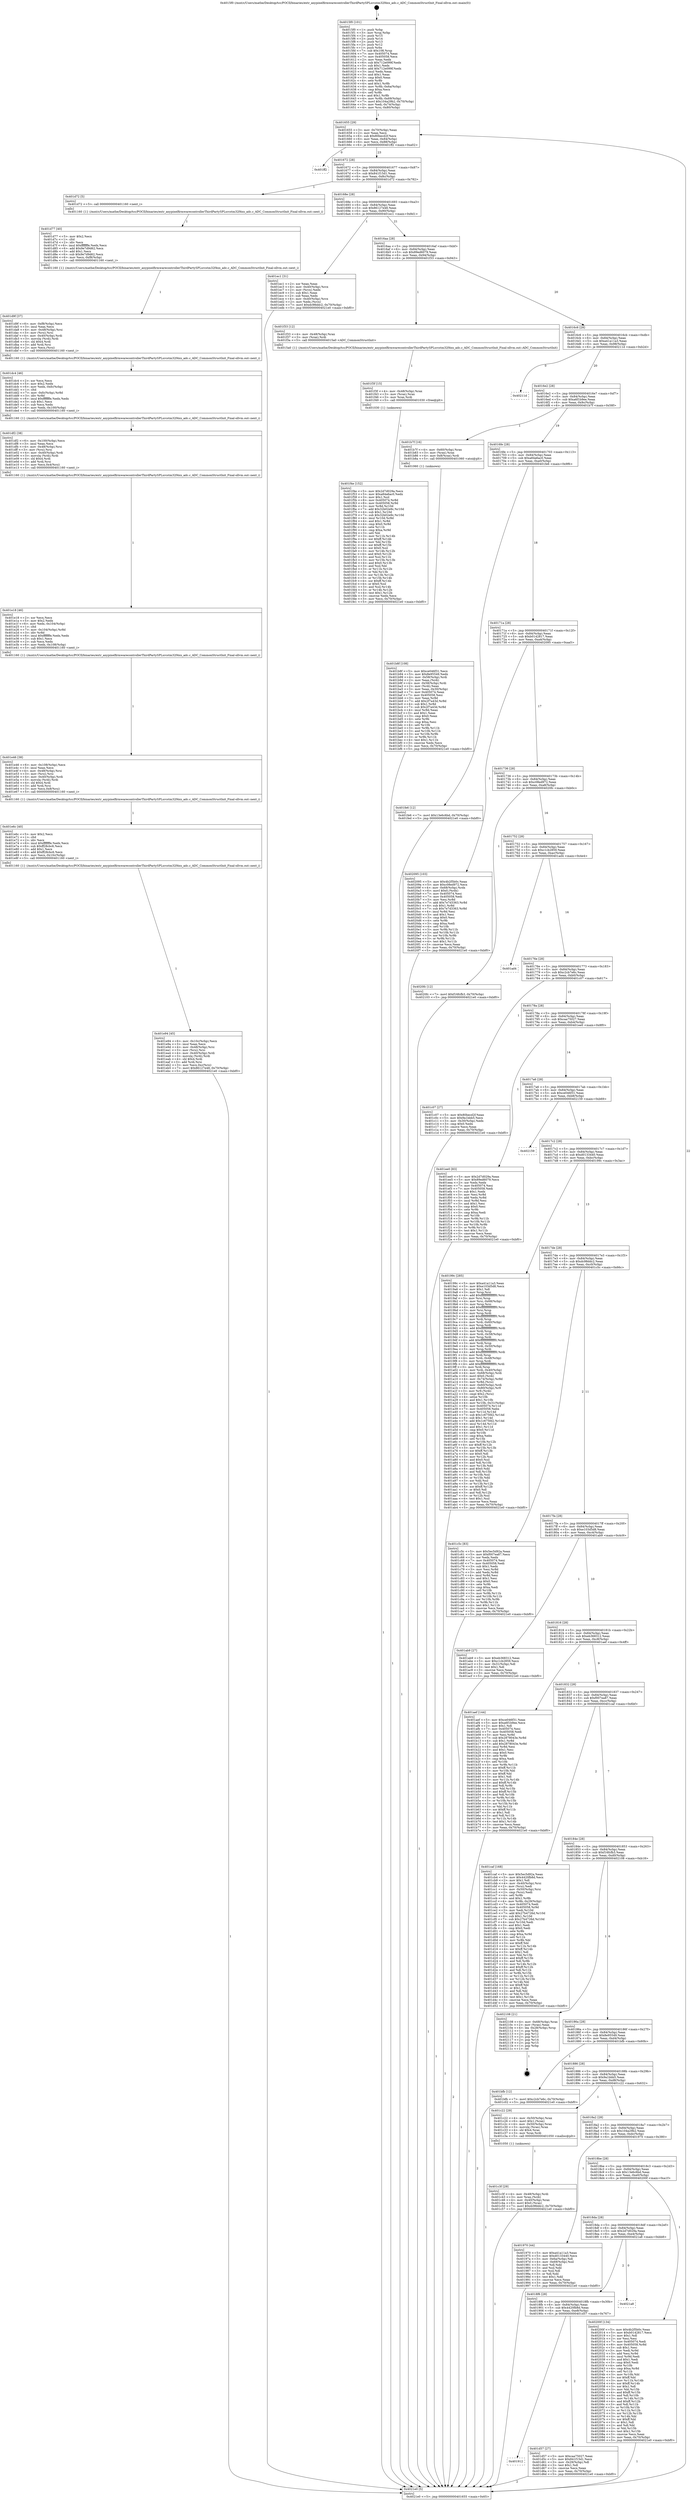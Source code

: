digraph "0x4015f0" {
  label = "0x4015f0 (/mnt/c/Users/mathe/Desktop/tcc/POCII/binaries/extr_anypixelfirmwarecontrollerThirdPartySPLsrcstm32f4xx_adc.c_ADC_CommonStructInit_Final-ollvm.out::main(0))"
  labelloc = "t"
  node[shape=record]

  Entry [label="",width=0.3,height=0.3,shape=circle,fillcolor=black,style=filled]
  "0x401655" [label="{
     0x401655 [29]\l
     | [instrs]\l
     &nbsp;&nbsp;0x401655 \<+3\>: mov -0x70(%rbp),%eax\l
     &nbsp;&nbsp;0x401658 \<+2\>: mov %eax,%ecx\l
     &nbsp;&nbsp;0x40165a \<+6\>: sub $0x80becd2f,%ecx\l
     &nbsp;&nbsp;0x401660 \<+6\>: mov %eax,-0x84(%rbp)\l
     &nbsp;&nbsp;0x401666 \<+6\>: mov %ecx,-0x88(%rbp)\l
     &nbsp;&nbsp;0x40166c \<+6\>: je 0000000000401ff2 \<main+0xa02\>\l
  }"]
  "0x401ff2" [label="{
     0x401ff2\l
  }", style=dashed]
  "0x401672" [label="{
     0x401672 [28]\l
     | [instrs]\l
     &nbsp;&nbsp;0x401672 \<+5\>: jmp 0000000000401677 \<main+0x87\>\l
     &nbsp;&nbsp;0x401677 \<+6\>: mov -0x84(%rbp),%eax\l
     &nbsp;&nbsp;0x40167d \<+5\>: sub $0x841f15d1,%eax\l
     &nbsp;&nbsp;0x401682 \<+6\>: mov %eax,-0x8c(%rbp)\l
     &nbsp;&nbsp;0x401688 \<+6\>: je 0000000000401d72 \<main+0x782\>\l
  }"]
  Exit [label="",width=0.3,height=0.3,shape=circle,fillcolor=black,style=filled,peripheries=2]
  "0x401d72" [label="{
     0x401d72 [5]\l
     | [instrs]\l
     &nbsp;&nbsp;0x401d72 \<+5\>: call 0000000000401160 \<next_i\>\l
     | [calls]\l
     &nbsp;&nbsp;0x401160 \{1\} (/mnt/c/Users/mathe/Desktop/tcc/POCII/binaries/extr_anypixelfirmwarecontrollerThirdPartySPLsrcstm32f4xx_adc.c_ADC_CommonStructInit_Final-ollvm.out::next_i)\l
  }"]
  "0x40168e" [label="{
     0x40168e [28]\l
     | [instrs]\l
     &nbsp;&nbsp;0x40168e \<+5\>: jmp 0000000000401693 \<main+0xa3\>\l
     &nbsp;&nbsp;0x401693 \<+6\>: mov -0x84(%rbp),%eax\l
     &nbsp;&nbsp;0x401699 \<+5\>: sub $0x86127e48,%eax\l
     &nbsp;&nbsp;0x40169e \<+6\>: mov %eax,-0x90(%rbp)\l
     &nbsp;&nbsp;0x4016a4 \<+6\>: je 0000000000401ec1 \<main+0x8d1\>\l
  }"]
  "0x401f4e" [label="{
     0x401f4e [152]\l
     | [instrs]\l
     &nbsp;&nbsp;0x401f4e \<+5\>: mov $0x2d7d029a,%ecx\l
     &nbsp;&nbsp;0x401f53 \<+5\>: mov $0xa84a6ac0,%edx\l
     &nbsp;&nbsp;0x401f58 \<+3\>: mov $0x1,%sil\l
     &nbsp;&nbsp;0x401f5b \<+8\>: mov 0x405074,%r8d\l
     &nbsp;&nbsp;0x401f63 \<+8\>: mov 0x405058,%r9d\l
     &nbsp;&nbsp;0x401f6b \<+3\>: mov %r8d,%r10d\l
     &nbsp;&nbsp;0x401f6e \<+7\>: add $0x32b02e9c,%r10d\l
     &nbsp;&nbsp;0x401f75 \<+4\>: sub $0x1,%r10d\l
     &nbsp;&nbsp;0x401f79 \<+7\>: sub $0x32b02e9c,%r10d\l
     &nbsp;&nbsp;0x401f80 \<+4\>: imul %r10d,%r8d\l
     &nbsp;&nbsp;0x401f84 \<+4\>: and $0x1,%r8d\l
     &nbsp;&nbsp;0x401f88 \<+4\>: cmp $0x0,%r8d\l
     &nbsp;&nbsp;0x401f8c \<+4\>: sete %r11b\l
     &nbsp;&nbsp;0x401f90 \<+4\>: cmp $0xa,%r9d\l
     &nbsp;&nbsp;0x401f94 \<+3\>: setl %bl\l
     &nbsp;&nbsp;0x401f97 \<+3\>: mov %r11b,%r14b\l
     &nbsp;&nbsp;0x401f9a \<+4\>: xor $0xff,%r14b\l
     &nbsp;&nbsp;0x401f9e \<+3\>: mov %bl,%r15b\l
     &nbsp;&nbsp;0x401fa1 \<+4\>: xor $0xff,%r15b\l
     &nbsp;&nbsp;0x401fa5 \<+4\>: xor $0x0,%sil\l
     &nbsp;&nbsp;0x401fa9 \<+3\>: mov %r14b,%r12b\l
     &nbsp;&nbsp;0x401fac \<+4\>: and $0x0,%r12b\l
     &nbsp;&nbsp;0x401fb0 \<+3\>: and %sil,%r11b\l
     &nbsp;&nbsp;0x401fb3 \<+3\>: mov %r15b,%r13b\l
     &nbsp;&nbsp;0x401fb6 \<+4\>: and $0x0,%r13b\l
     &nbsp;&nbsp;0x401fba \<+3\>: and %sil,%bl\l
     &nbsp;&nbsp;0x401fbd \<+3\>: or %r11b,%r12b\l
     &nbsp;&nbsp;0x401fc0 \<+3\>: or %bl,%r13b\l
     &nbsp;&nbsp;0x401fc3 \<+3\>: xor %r13b,%r12b\l
     &nbsp;&nbsp;0x401fc6 \<+3\>: or %r15b,%r14b\l
     &nbsp;&nbsp;0x401fc9 \<+4\>: xor $0xff,%r14b\l
     &nbsp;&nbsp;0x401fcd \<+4\>: or $0x0,%sil\l
     &nbsp;&nbsp;0x401fd1 \<+3\>: and %sil,%r14b\l
     &nbsp;&nbsp;0x401fd4 \<+3\>: or %r14b,%r12b\l
     &nbsp;&nbsp;0x401fd7 \<+4\>: test $0x1,%r12b\l
     &nbsp;&nbsp;0x401fdb \<+3\>: cmovne %edx,%ecx\l
     &nbsp;&nbsp;0x401fde \<+3\>: mov %ecx,-0x70(%rbp)\l
     &nbsp;&nbsp;0x401fe1 \<+5\>: jmp 00000000004021e0 \<main+0xbf0\>\l
  }"]
  "0x401ec1" [label="{
     0x401ec1 [31]\l
     | [instrs]\l
     &nbsp;&nbsp;0x401ec1 \<+2\>: xor %eax,%eax\l
     &nbsp;&nbsp;0x401ec3 \<+4\>: mov -0x40(%rbp),%rcx\l
     &nbsp;&nbsp;0x401ec7 \<+2\>: mov (%rcx),%edx\l
     &nbsp;&nbsp;0x401ec9 \<+3\>: sub $0x1,%eax\l
     &nbsp;&nbsp;0x401ecc \<+2\>: sub %eax,%edx\l
     &nbsp;&nbsp;0x401ece \<+4\>: mov -0x40(%rbp),%rcx\l
     &nbsp;&nbsp;0x401ed2 \<+2\>: mov %edx,(%rcx)\l
     &nbsp;&nbsp;0x401ed4 \<+7\>: movl $0xdc98ddc2,-0x70(%rbp)\l
     &nbsp;&nbsp;0x401edb \<+5\>: jmp 00000000004021e0 \<main+0xbf0\>\l
  }"]
  "0x4016aa" [label="{
     0x4016aa [28]\l
     | [instrs]\l
     &nbsp;&nbsp;0x4016aa \<+5\>: jmp 00000000004016af \<main+0xbf\>\l
     &nbsp;&nbsp;0x4016af \<+6\>: mov -0x84(%rbp),%eax\l
     &nbsp;&nbsp;0x4016b5 \<+5\>: sub $0x89ed6079,%eax\l
     &nbsp;&nbsp;0x4016ba \<+6\>: mov %eax,-0x94(%rbp)\l
     &nbsp;&nbsp;0x4016c0 \<+6\>: je 0000000000401f33 \<main+0x943\>\l
  }"]
  "0x401f3f" [label="{
     0x401f3f [15]\l
     | [instrs]\l
     &nbsp;&nbsp;0x401f3f \<+4\>: mov -0x48(%rbp),%rax\l
     &nbsp;&nbsp;0x401f43 \<+3\>: mov (%rax),%rax\l
     &nbsp;&nbsp;0x401f46 \<+3\>: mov %rax,%rdi\l
     &nbsp;&nbsp;0x401f49 \<+5\>: call 0000000000401030 \<free@plt\>\l
     | [calls]\l
     &nbsp;&nbsp;0x401030 \{1\} (unknown)\l
  }"]
  "0x401f33" [label="{
     0x401f33 [12]\l
     | [instrs]\l
     &nbsp;&nbsp;0x401f33 \<+4\>: mov -0x48(%rbp),%rax\l
     &nbsp;&nbsp;0x401f37 \<+3\>: mov (%rax),%rdi\l
     &nbsp;&nbsp;0x401f3a \<+5\>: call 00000000004015a0 \<ADC_CommonStructInit\>\l
     | [calls]\l
     &nbsp;&nbsp;0x4015a0 \{1\} (/mnt/c/Users/mathe/Desktop/tcc/POCII/binaries/extr_anypixelfirmwarecontrollerThirdPartySPLsrcstm32f4xx_adc.c_ADC_CommonStructInit_Final-ollvm.out::ADC_CommonStructInit)\l
  }"]
  "0x4016c6" [label="{
     0x4016c6 [28]\l
     | [instrs]\l
     &nbsp;&nbsp;0x4016c6 \<+5\>: jmp 00000000004016cb \<main+0xdb\>\l
     &nbsp;&nbsp;0x4016cb \<+6\>: mov -0x84(%rbp),%eax\l
     &nbsp;&nbsp;0x4016d1 \<+5\>: sub $0xa41a11a3,%eax\l
     &nbsp;&nbsp;0x4016d6 \<+6\>: mov %eax,-0x98(%rbp)\l
     &nbsp;&nbsp;0x4016dc \<+6\>: je 000000000040211d \<main+0xb2d\>\l
  }"]
  "0x401e94" [label="{
     0x401e94 [45]\l
     | [instrs]\l
     &nbsp;&nbsp;0x401e94 \<+6\>: mov -0x10c(%rbp),%ecx\l
     &nbsp;&nbsp;0x401e9a \<+3\>: imul %eax,%ecx\l
     &nbsp;&nbsp;0x401e9d \<+4\>: mov -0x48(%rbp),%rsi\l
     &nbsp;&nbsp;0x401ea1 \<+3\>: mov (%rsi),%rsi\l
     &nbsp;&nbsp;0x401ea4 \<+4\>: mov -0x40(%rbp),%rdi\l
     &nbsp;&nbsp;0x401ea8 \<+3\>: movslq (%rdi),%rdi\l
     &nbsp;&nbsp;0x401eab \<+4\>: shl $0x4,%rdi\l
     &nbsp;&nbsp;0x401eaf \<+3\>: add %rdi,%rsi\l
     &nbsp;&nbsp;0x401eb2 \<+3\>: mov %ecx,0xc(%rsi)\l
     &nbsp;&nbsp;0x401eb5 \<+7\>: movl $0x86127e48,-0x70(%rbp)\l
     &nbsp;&nbsp;0x401ebc \<+5\>: jmp 00000000004021e0 \<main+0xbf0\>\l
  }"]
  "0x40211d" [label="{
     0x40211d\l
  }", style=dashed]
  "0x4016e2" [label="{
     0x4016e2 [28]\l
     | [instrs]\l
     &nbsp;&nbsp;0x4016e2 \<+5\>: jmp 00000000004016e7 \<main+0xf7\>\l
     &nbsp;&nbsp;0x4016e7 \<+6\>: mov -0x84(%rbp),%eax\l
     &nbsp;&nbsp;0x4016ed \<+5\>: sub $0xa6f1b9ee,%eax\l
     &nbsp;&nbsp;0x4016f2 \<+6\>: mov %eax,-0x9c(%rbp)\l
     &nbsp;&nbsp;0x4016f8 \<+6\>: je 0000000000401b7f \<main+0x58f\>\l
  }"]
  "0x401e6c" [label="{
     0x401e6c [40]\l
     | [instrs]\l
     &nbsp;&nbsp;0x401e6c \<+5\>: mov $0x2,%ecx\l
     &nbsp;&nbsp;0x401e71 \<+1\>: cltd\l
     &nbsp;&nbsp;0x401e72 \<+2\>: idiv %ecx\l
     &nbsp;&nbsp;0x401e74 \<+6\>: imul $0xfffffffe,%edx,%ecx\l
     &nbsp;&nbsp;0x401e7a \<+6\>: sub $0xff28cbc6,%ecx\l
     &nbsp;&nbsp;0x401e80 \<+3\>: add $0x1,%ecx\l
     &nbsp;&nbsp;0x401e83 \<+6\>: add $0xff28cbc6,%ecx\l
     &nbsp;&nbsp;0x401e89 \<+6\>: mov %ecx,-0x10c(%rbp)\l
     &nbsp;&nbsp;0x401e8f \<+5\>: call 0000000000401160 \<next_i\>\l
     | [calls]\l
     &nbsp;&nbsp;0x401160 \{1\} (/mnt/c/Users/mathe/Desktop/tcc/POCII/binaries/extr_anypixelfirmwarecontrollerThirdPartySPLsrcstm32f4xx_adc.c_ADC_CommonStructInit_Final-ollvm.out::next_i)\l
  }"]
  "0x401b7f" [label="{
     0x401b7f [16]\l
     | [instrs]\l
     &nbsp;&nbsp;0x401b7f \<+4\>: mov -0x60(%rbp),%rax\l
     &nbsp;&nbsp;0x401b83 \<+3\>: mov (%rax),%rax\l
     &nbsp;&nbsp;0x401b86 \<+4\>: mov 0x8(%rax),%rdi\l
     &nbsp;&nbsp;0x401b8a \<+5\>: call 0000000000401060 \<atoi@plt\>\l
     | [calls]\l
     &nbsp;&nbsp;0x401060 \{1\} (unknown)\l
  }"]
  "0x4016fe" [label="{
     0x4016fe [28]\l
     | [instrs]\l
     &nbsp;&nbsp;0x4016fe \<+5\>: jmp 0000000000401703 \<main+0x113\>\l
     &nbsp;&nbsp;0x401703 \<+6\>: mov -0x84(%rbp),%eax\l
     &nbsp;&nbsp;0x401709 \<+5\>: sub $0xa84a6ac0,%eax\l
     &nbsp;&nbsp;0x40170e \<+6\>: mov %eax,-0xa0(%rbp)\l
     &nbsp;&nbsp;0x401714 \<+6\>: je 0000000000401fe6 \<main+0x9f6\>\l
  }"]
  "0x401e46" [label="{
     0x401e46 [38]\l
     | [instrs]\l
     &nbsp;&nbsp;0x401e46 \<+6\>: mov -0x108(%rbp),%ecx\l
     &nbsp;&nbsp;0x401e4c \<+3\>: imul %eax,%ecx\l
     &nbsp;&nbsp;0x401e4f \<+4\>: mov -0x48(%rbp),%rsi\l
     &nbsp;&nbsp;0x401e53 \<+3\>: mov (%rsi),%rsi\l
     &nbsp;&nbsp;0x401e56 \<+4\>: mov -0x40(%rbp),%rdi\l
     &nbsp;&nbsp;0x401e5a \<+3\>: movslq (%rdi),%rdi\l
     &nbsp;&nbsp;0x401e5d \<+4\>: shl $0x4,%rdi\l
     &nbsp;&nbsp;0x401e61 \<+3\>: add %rdi,%rsi\l
     &nbsp;&nbsp;0x401e64 \<+3\>: mov %ecx,0x8(%rsi)\l
     &nbsp;&nbsp;0x401e67 \<+5\>: call 0000000000401160 \<next_i\>\l
     | [calls]\l
     &nbsp;&nbsp;0x401160 \{1\} (/mnt/c/Users/mathe/Desktop/tcc/POCII/binaries/extr_anypixelfirmwarecontrollerThirdPartySPLsrcstm32f4xx_adc.c_ADC_CommonStructInit_Final-ollvm.out::next_i)\l
  }"]
  "0x401fe6" [label="{
     0x401fe6 [12]\l
     | [instrs]\l
     &nbsp;&nbsp;0x401fe6 \<+7\>: movl $0x13e6c6bd,-0x70(%rbp)\l
     &nbsp;&nbsp;0x401fed \<+5\>: jmp 00000000004021e0 \<main+0xbf0\>\l
  }"]
  "0x40171a" [label="{
     0x40171a [28]\l
     | [instrs]\l
     &nbsp;&nbsp;0x40171a \<+5\>: jmp 000000000040171f \<main+0x12f\>\l
     &nbsp;&nbsp;0x40171f \<+6\>: mov -0x84(%rbp),%eax\l
     &nbsp;&nbsp;0x401725 \<+5\>: sub $0xb0142817,%eax\l
     &nbsp;&nbsp;0x40172a \<+6\>: mov %eax,-0xa4(%rbp)\l
     &nbsp;&nbsp;0x401730 \<+6\>: je 0000000000402095 \<main+0xaa5\>\l
  }"]
  "0x401e18" [label="{
     0x401e18 [46]\l
     | [instrs]\l
     &nbsp;&nbsp;0x401e18 \<+2\>: xor %ecx,%ecx\l
     &nbsp;&nbsp;0x401e1a \<+5\>: mov $0x2,%edx\l
     &nbsp;&nbsp;0x401e1f \<+6\>: mov %edx,-0x104(%rbp)\l
     &nbsp;&nbsp;0x401e25 \<+1\>: cltd\l
     &nbsp;&nbsp;0x401e26 \<+7\>: mov -0x104(%rbp),%r8d\l
     &nbsp;&nbsp;0x401e2d \<+3\>: idiv %r8d\l
     &nbsp;&nbsp;0x401e30 \<+6\>: imul $0xfffffffe,%edx,%edx\l
     &nbsp;&nbsp;0x401e36 \<+3\>: sub $0x1,%ecx\l
     &nbsp;&nbsp;0x401e39 \<+2\>: sub %ecx,%edx\l
     &nbsp;&nbsp;0x401e3b \<+6\>: mov %edx,-0x108(%rbp)\l
     &nbsp;&nbsp;0x401e41 \<+5\>: call 0000000000401160 \<next_i\>\l
     | [calls]\l
     &nbsp;&nbsp;0x401160 \{1\} (/mnt/c/Users/mathe/Desktop/tcc/POCII/binaries/extr_anypixelfirmwarecontrollerThirdPartySPLsrcstm32f4xx_adc.c_ADC_CommonStructInit_Final-ollvm.out::next_i)\l
  }"]
  "0x402095" [label="{
     0x402095 [103]\l
     | [instrs]\l
     &nbsp;&nbsp;0x402095 \<+5\>: mov $0x4b2f5b0c,%eax\l
     &nbsp;&nbsp;0x40209a \<+5\>: mov $0xc08ed972,%ecx\l
     &nbsp;&nbsp;0x40209f \<+4\>: mov -0x68(%rbp),%rdx\l
     &nbsp;&nbsp;0x4020a3 \<+6\>: movl $0x0,(%rdx)\l
     &nbsp;&nbsp;0x4020a9 \<+7\>: mov 0x405074,%esi\l
     &nbsp;&nbsp;0x4020b0 \<+7\>: mov 0x405058,%edi\l
     &nbsp;&nbsp;0x4020b7 \<+3\>: mov %esi,%r8d\l
     &nbsp;&nbsp;0x4020ba \<+7\>: add $0x7e7d3363,%r8d\l
     &nbsp;&nbsp;0x4020c1 \<+4\>: sub $0x1,%r8d\l
     &nbsp;&nbsp;0x4020c5 \<+7\>: sub $0x7e7d3363,%r8d\l
     &nbsp;&nbsp;0x4020cc \<+4\>: imul %r8d,%esi\l
     &nbsp;&nbsp;0x4020d0 \<+3\>: and $0x1,%esi\l
     &nbsp;&nbsp;0x4020d3 \<+3\>: cmp $0x0,%esi\l
     &nbsp;&nbsp;0x4020d6 \<+4\>: sete %r9b\l
     &nbsp;&nbsp;0x4020da \<+3\>: cmp $0xa,%edi\l
     &nbsp;&nbsp;0x4020dd \<+4\>: setl %r10b\l
     &nbsp;&nbsp;0x4020e1 \<+3\>: mov %r9b,%r11b\l
     &nbsp;&nbsp;0x4020e4 \<+3\>: and %r10b,%r11b\l
     &nbsp;&nbsp;0x4020e7 \<+3\>: xor %r10b,%r9b\l
     &nbsp;&nbsp;0x4020ea \<+3\>: or %r9b,%r11b\l
     &nbsp;&nbsp;0x4020ed \<+4\>: test $0x1,%r11b\l
     &nbsp;&nbsp;0x4020f1 \<+3\>: cmovne %ecx,%eax\l
     &nbsp;&nbsp;0x4020f4 \<+3\>: mov %eax,-0x70(%rbp)\l
     &nbsp;&nbsp;0x4020f7 \<+5\>: jmp 00000000004021e0 \<main+0xbf0\>\l
  }"]
  "0x401736" [label="{
     0x401736 [28]\l
     | [instrs]\l
     &nbsp;&nbsp;0x401736 \<+5\>: jmp 000000000040173b \<main+0x14b\>\l
     &nbsp;&nbsp;0x40173b \<+6\>: mov -0x84(%rbp),%eax\l
     &nbsp;&nbsp;0x401741 \<+5\>: sub $0xc08ed972,%eax\l
     &nbsp;&nbsp;0x401746 \<+6\>: mov %eax,-0xa8(%rbp)\l
     &nbsp;&nbsp;0x40174c \<+6\>: je 00000000004020fc \<main+0xb0c\>\l
  }"]
  "0x401df2" [label="{
     0x401df2 [38]\l
     | [instrs]\l
     &nbsp;&nbsp;0x401df2 \<+6\>: mov -0x100(%rbp),%ecx\l
     &nbsp;&nbsp;0x401df8 \<+3\>: imul %eax,%ecx\l
     &nbsp;&nbsp;0x401dfb \<+4\>: mov -0x48(%rbp),%rsi\l
     &nbsp;&nbsp;0x401dff \<+3\>: mov (%rsi),%rsi\l
     &nbsp;&nbsp;0x401e02 \<+4\>: mov -0x40(%rbp),%rdi\l
     &nbsp;&nbsp;0x401e06 \<+3\>: movslq (%rdi),%rdi\l
     &nbsp;&nbsp;0x401e09 \<+4\>: shl $0x4,%rdi\l
     &nbsp;&nbsp;0x401e0d \<+3\>: add %rdi,%rsi\l
     &nbsp;&nbsp;0x401e10 \<+3\>: mov %ecx,0x4(%rsi)\l
     &nbsp;&nbsp;0x401e13 \<+5\>: call 0000000000401160 \<next_i\>\l
     | [calls]\l
     &nbsp;&nbsp;0x401160 \{1\} (/mnt/c/Users/mathe/Desktop/tcc/POCII/binaries/extr_anypixelfirmwarecontrollerThirdPartySPLsrcstm32f4xx_adc.c_ADC_CommonStructInit_Final-ollvm.out::next_i)\l
  }"]
  "0x4020fc" [label="{
     0x4020fc [12]\l
     | [instrs]\l
     &nbsp;&nbsp;0x4020fc \<+7\>: movl $0xf16fcfb3,-0x70(%rbp)\l
     &nbsp;&nbsp;0x402103 \<+5\>: jmp 00000000004021e0 \<main+0xbf0\>\l
  }"]
  "0x401752" [label="{
     0x401752 [28]\l
     | [instrs]\l
     &nbsp;&nbsp;0x401752 \<+5\>: jmp 0000000000401757 \<main+0x167\>\l
     &nbsp;&nbsp;0x401757 \<+6\>: mov -0x84(%rbp),%eax\l
     &nbsp;&nbsp;0x40175d \<+5\>: sub $0xc1cb2859,%eax\l
     &nbsp;&nbsp;0x401762 \<+6\>: mov %eax,-0xac(%rbp)\l
     &nbsp;&nbsp;0x401768 \<+6\>: je 0000000000401ad4 \<main+0x4e4\>\l
  }"]
  "0x401dc4" [label="{
     0x401dc4 [46]\l
     | [instrs]\l
     &nbsp;&nbsp;0x401dc4 \<+2\>: xor %ecx,%ecx\l
     &nbsp;&nbsp;0x401dc6 \<+5\>: mov $0x2,%edx\l
     &nbsp;&nbsp;0x401dcb \<+6\>: mov %edx,-0xfc(%rbp)\l
     &nbsp;&nbsp;0x401dd1 \<+1\>: cltd\l
     &nbsp;&nbsp;0x401dd2 \<+7\>: mov -0xfc(%rbp),%r8d\l
     &nbsp;&nbsp;0x401dd9 \<+3\>: idiv %r8d\l
     &nbsp;&nbsp;0x401ddc \<+6\>: imul $0xfffffffe,%edx,%edx\l
     &nbsp;&nbsp;0x401de2 \<+3\>: sub $0x1,%ecx\l
     &nbsp;&nbsp;0x401de5 \<+2\>: sub %ecx,%edx\l
     &nbsp;&nbsp;0x401de7 \<+6\>: mov %edx,-0x100(%rbp)\l
     &nbsp;&nbsp;0x401ded \<+5\>: call 0000000000401160 \<next_i\>\l
     | [calls]\l
     &nbsp;&nbsp;0x401160 \{1\} (/mnt/c/Users/mathe/Desktop/tcc/POCII/binaries/extr_anypixelfirmwarecontrollerThirdPartySPLsrcstm32f4xx_adc.c_ADC_CommonStructInit_Final-ollvm.out::next_i)\l
  }"]
  "0x401ad4" [label="{
     0x401ad4\l
  }", style=dashed]
  "0x40176e" [label="{
     0x40176e [28]\l
     | [instrs]\l
     &nbsp;&nbsp;0x40176e \<+5\>: jmp 0000000000401773 \<main+0x183\>\l
     &nbsp;&nbsp;0x401773 \<+6\>: mov -0x84(%rbp),%eax\l
     &nbsp;&nbsp;0x401779 \<+5\>: sub $0xc2cb7e6c,%eax\l
     &nbsp;&nbsp;0x40177e \<+6\>: mov %eax,-0xb0(%rbp)\l
     &nbsp;&nbsp;0x401784 \<+6\>: je 0000000000401c07 \<main+0x617\>\l
  }"]
  "0x401d9f" [label="{
     0x401d9f [37]\l
     | [instrs]\l
     &nbsp;&nbsp;0x401d9f \<+6\>: mov -0xf8(%rbp),%ecx\l
     &nbsp;&nbsp;0x401da5 \<+3\>: imul %eax,%ecx\l
     &nbsp;&nbsp;0x401da8 \<+4\>: mov -0x48(%rbp),%rsi\l
     &nbsp;&nbsp;0x401dac \<+3\>: mov (%rsi),%rsi\l
     &nbsp;&nbsp;0x401daf \<+4\>: mov -0x40(%rbp),%rdi\l
     &nbsp;&nbsp;0x401db3 \<+3\>: movslq (%rdi),%rdi\l
     &nbsp;&nbsp;0x401db6 \<+4\>: shl $0x4,%rdi\l
     &nbsp;&nbsp;0x401dba \<+3\>: add %rdi,%rsi\l
     &nbsp;&nbsp;0x401dbd \<+2\>: mov %ecx,(%rsi)\l
     &nbsp;&nbsp;0x401dbf \<+5\>: call 0000000000401160 \<next_i\>\l
     | [calls]\l
     &nbsp;&nbsp;0x401160 \{1\} (/mnt/c/Users/mathe/Desktop/tcc/POCII/binaries/extr_anypixelfirmwarecontrollerThirdPartySPLsrcstm32f4xx_adc.c_ADC_CommonStructInit_Final-ollvm.out::next_i)\l
  }"]
  "0x401c07" [label="{
     0x401c07 [27]\l
     | [instrs]\l
     &nbsp;&nbsp;0x401c07 \<+5\>: mov $0x80becd2f,%eax\l
     &nbsp;&nbsp;0x401c0c \<+5\>: mov $0x9a1bbb5,%ecx\l
     &nbsp;&nbsp;0x401c11 \<+3\>: mov -0x30(%rbp),%edx\l
     &nbsp;&nbsp;0x401c14 \<+3\>: cmp $0x0,%edx\l
     &nbsp;&nbsp;0x401c17 \<+3\>: cmove %ecx,%eax\l
     &nbsp;&nbsp;0x401c1a \<+3\>: mov %eax,-0x70(%rbp)\l
     &nbsp;&nbsp;0x401c1d \<+5\>: jmp 00000000004021e0 \<main+0xbf0\>\l
  }"]
  "0x40178a" [label="{
     0x40178a [28]\l
     | [instrs]\l
     &nbsp;&nbsp;0x40178a \<+5\>: jmp 000000000040178f \<main+0x19f\>\l
     &nbsp;&nbsp;0x40178f \<+6\>: mov -0x84(%rbp),%eax\l
     &nbsp;&nbsp;0x401795 \<+5\>: sub $0xcaa75027,%eax\l
     &nbsp;&nbsp;0x40179a \<+6\>: mov %eax,-0xb4(%rbp)\l
     &nbsp;&nbsp;0x4017a0 \<+6\>: je 0000000000401ee0 \<main+0x8f0\>\l
  }"]
  "0x401d77" [label="{
     0x401d77 [40]\l
     | [instrs]\l
     &nbsp;&nbsp;0x401d77 \<+5\>: mov $0x2,%ecx\l
     &nbsp;&nbsp;0x401d7c \<+1\>: cltd\l
     &nbsp;&nbsp;0x401d7d \<+2\>: idiv %ecx\l
     &nbsp;&nbsp;0x401d7f \<+6\>: imul $0xfffffffe,%edx,%ecx\l
     &nbsp;&nbsp;0x401d85 \<+6\>: add $0x9e7d9d62,%ecx\l
     &nbsp;&nbsp;0x401d8b \<+3\>: add $0x1,%ecx\l
     &nbsp;&nbsp;0x401d8e \<+6\>: sub $0x9e7d9d62,%ecx\l
     &nbsp;&nbsp;0x401d94 \<+6\>: mov %ecx,-0xf8(%rbp)\l
     &nbsp;&nbsp;0x401d9a \<+5\>: call 0000000000401160 \<next_i\>\l
     | [calls]\l
     &nbsp;&nbsp;0x401160 \{1\} (/mnt/c/Users/mathe/Desktop/tcc/POCII/binaries/extr_anypixelfirmwarecontrollerThirdPartySPLsrcstm32f4xx_adc.c_ADC_CommonStructInit_Final-ollvm.out::next_i)\l
  }"]
  "0x401ee0" [label="{
     0x401ee0 [83]\l
     | [instrs]\l
     &nbsp;&nbsp;0x401ee0 \<+5\>: mov $0x2d7d029a,%eax\l
     &nbsp;&nbsp;0x401ee5 \<+5\>: mov $0x89ed6079,%ecx\l
     &nbsp;&nbsp;0x401eea \<+2\>: xor %edx,%edx\l
     &nbsp;&nbsp;0x401eec \<+7\>: mov 0x405074,%esi\l
     &nbsp;&nbsp;0x401ef3 \<+7\>: mov 0x405058,%edi\l
     &nbsp;&nbsp;0x401efa \<+3\>: sub $0x1,%edx\l
     &nbsp;&nbsp;0x401efd \<+3\>: mov %esi,%r8d\l
     &nbsp;&nbsp;0x401f00 \<+3\>: add %edx,%r8d\l
     &nbsp;&nbsp;0x401f03 \<+4\>: imul %r8d,%esi\l
     &nbsp;&nbsp;0x401f07 \<+3\>: and $0x1,%esi\l
     &nbsp;&nbsp;0x401f0a \<+3\>: cmp $0x0,%esi\l
     &nbsp;&nbsp;0x401f0d \<+4\>: sete %r9b\l
     &nbsp;&nbsp;0x401f11 \<+3\>: cmp $0xa,%edi\l
     &nbsp;&nbsp;0x401f14 \<+4\>: setl %r10b\l
     &nbsp;&nbsp;0x401f18 \<+3\>: mov %r9b,%r11b\l
     &nbsp;&nbsp;0x401f1b \<+3\>: and %r10b,%r11b\l
     &nbsp;&nbsp;0x401f1e \<+3\>: xor %r10b,%r9b\l
     &nbsp;&nbsp;0x401f21 \<+3\>: or %r9b,%r11b\l
     &nbsp;&nbsp;0x401f24 \<+4\>: test $0x1,%r11b\l
     &nbsp;&nbsp;0x401f28 \<+3\>: cmovne %ecx,%eax\l
     &nbsp;&nbsp;0x401f2b \<+3\>: mov %eax,-0x70(%rbp)\l
     &nbsp;&nbsp;0x401f2e \<+5\>: jmp 00000000004021e0 \<main+0xbf0\>\l
  }"]
  "0x4017a6" [label="{
     0x4017a6 [28]\l
     | [instrs]\l
     &nbsp;&nbsp;0x4017a6 \<+5\>: jmp 00000000004017ab \<main+0x1bb\>\l
     &nbsp;&nbsp;0x4017ab \<+6\>: mov -0x84(%rbp),%eax\l
     &nbsp;&nbsp;0x4017b1 \<+5\>: sub $0xce046f31,%eax\l
     &nbsp;&nbsp;0x4017b6 \<+6\>: mov %eax,-0xb8(%rbp)\l
     &nbsp;&nbsp;0x4017bc \<+6\>: je 0000000000402159 \<main+0xb69\>\l
  }"]
  "0x401912" [label="{
     0x401912\l
  }", style=dashed]
  "0x402159" [label="{
     0x402159\l
  }", style=dashed]
  "0x4017c2" [label="{
     0x4017c2 [28]\l
     | [instrs]\l
     &nbsp;&nbsp;0x4017c2 \<+5\>: jmp 00000000004017c7 \<main+0x1d7\>\l
     &nbsp;&nbsp;0x4017c7 \<+6\>: mov -0x84(%rbp),%eax\l
     &nbsp;&nbsp;0x4017cd \<+5\>: sub $0xd0133440,%eax\l
     &nbsp;&nbsp;0x4017d2 \<+6\>: mov %eax,-0xbc(%rbp)\l
     &nbsp;&nbsp;0x4017d8 \<+6\>: je 000000000040199c \<main+0x3ac\>\l
  }"]
  "0x401d57" [label="{
     0x401d57 [27]\l
     | [instrs]\l
     &nbsp;&nbsp;0x401d57 \<+5\>: mov $0xcaa75027,%eax\l
     &nbsp;&nbsp;0x401d5c \<+5\>: mov $0x841f15d1,%ecx\l
     &nbsp;&nbsp;0x401d61 \<+3\>: mov -0x29(%rbp),%dl\l
     &nbsp;&nbsp;0x401d64 \<+3\>: test $0x1,%dl\l
     &nbsp;&nbsp;0x401d67 \<+3\>: cmovne %ecx,%eax\l
     &nbsp;&nbsp;0x401d6a \<+3\>: mov %eax,-0x70(%rbp)\l
     &nbsp;&nbsp;0x401d6d \<+5\>: jmp 00000000004021e0 \<main+0xbf0\>\l
  }"]
  "0x40199c" [label="{
     0x40199c [285]\l
     | [instrs]\l
     &nbsp;&nbsp;0x40199c \<+5\>: mov $0xa41a11a3,%eax\l
     &nbsp;&nbsp;0x4019a1 \<+5\>: mov $0xe103d5d8,%ecx\l
     &nbsp;&nbsp;0x4019a6 \<+2\>: mov $0x1,%dl\l
     &nbsp;&nbsp;0x4019a8 \<+3\>: mov %rsp,%rsi\l
     &nbsp;&nbsp;0x4019ab \<+4\>: add $0xfffffffffffffff0,%rsi\l
     &nbsp;&nbsp;0x4019af \<+3\>: mov %rsi,%rsp\l
     &nbsp;&nbsp;0x4019b2 \<+4\>: mov %rsi,-0x68(%rbp)\l
     &nbsp;&nbsp;0x4019b6 \<+3\>: mov %rsp,%rsi\l
     &nbsp;&nbsp;0x4019b9 \<+4\>: add $0xfffffffffffffff0,%rsi\l
     &nbsp;&nbsp;0x4019bd \<+3\>: mov %rsi,%rsp\l
     &nbsp;&nbsp;0x4019c0 \<+3\>: mov %rsp,%rdi\l
     &nbsp;&nbsp;0x4019c3 \<+4\>: add $0xfffffffffffffff0,%rdi\l
     &nbsp;&nbsp;0x4019c7 \<+3\>: mov %rdi,%rsp\l
     &nbsp;&nbsp;0x4019ca \<+4\>: mov %rdi,-0x60(%rbp)\l
     &nbsp;&nbsp;0x4019ce \<+3\>: mov %rsp,%rdi\l
     &nbsp;&nbsp;0x4019d1 \<+4\>: add $0xfffffffffffffff0,%rdi\l
     &nbsp;&nbsp;0x4019d5 \<+3\>: mov %rdi,%rsp\l
     &nbsp;&nbsp;0x4019d8 \<+4\>: mov %rdi,-0x58(%rbp)\l
     &nbsp;&nbsp;0x4019dc \<+3\>: mov %rsp,%rdi\l
     &nbsp;&nbsp;0x4019df \<+4\>: add $0xfffffffffffffff0,%rdi\l
     &nbsp;&nbsp;0x4019e3 \<+3\>: mov %rdi,%rsp\l
     &nbsp;&nbsp;0x4019e6 \<+4\>: mov %rdi,-0x50(%rbp)\l
     &nbsp;&nbsp;0x4019ea \<+3\>: mov %rsp,%rdi\l
     &nbsp;&nbsp;0x4019ed \<+4\>: add $0xfffffffffffffff0,%rdi\l
     &nbsp;&nbsp;0x4019f1 \<+3\>: mov %rdi,%rsp\l
     &nbsp;&nbsp;0x4019f4 \<+4\>: mov %rdi,-0x48(%rbp)\l
     &nbsp;&nbsp;0x4019f8 \<+3\>: mov %rsp,%rdi\l
     &nbsp;&nbsp;0x4019fb \<+4\>: add $0xfffffffffffffff0,%rdi\l
     &nbsp;&nbsp;0x4019ff \<+3\>: mov %rdi,%rsp\l
     &nbsp;&nbsp;0x401a02 \<+4\>: mov %rdi,-0x40(%rbp)\l
     &nbsp;&nbsp;0x401a06 \<+4\>: mov -0x68(%rbp),%rdi\l
     &nbsp;&nbsp;0x401a0a \<+6\>: movl $0x0,(%rdi)\l
     &nbsp;&nbsp;0x401a10 \<+4\>: mov -0x74(%rbp),%r8d\l
     &nbsp;&nbsp;0x401a14 \<+3\>: mov %r8d,(%rsi)\l
     &nbsp;&nbsp;0x401a17 \<+4\>: mov -0x60(%rbp),%rdi\l
     &nbsp;&nbsp;0x401a1b \<+4\>: mov -0x80(%rbp),%r9\l
     &nbsp;&nbsp;0x401a1f \<+3\>: mov %r9,(%rdi)\l
     &nbsp;&nbsp;0x401a22 \<+3\>: cmpl $0x2,(%rsi)\l
     &nbsp;&nbsp;0x401a25 \<+4\>: setne %r10b\l
     &nbsp;&nbsp;0x401a29 \<+4\>: and $0x1,%r10b\l
     &nbsp;&nbsp;0x401a2d \<+4\>: mov %r10b,-0x31(%rbp)\l
     &nbsp;&nbsp;0x401a31 \<+8\>: mov 0x405074,%r11d\l
     &nbsp;&nbsp;0x401a39 \<+7\>: mov 0x405058,%ebx\l
     &nbsp;&nbsp;0x401a40 \<+3\>: mov %r11d,%r14d\l
     &nbsp;&nbsp;0x401a43 \<+7\>: sub $0x1c675fd2,%r14d\l
     &nbsp;&nbsp;0x401a4a \<+4\>: sub $0x1,%r14d\l
     &nbsp;&nbsp;0x401a4e \<+7\>: add $0x1c675fd2,%r14d\l
     &nbsp;&nbsp;0x401a55 \<+4\>: imul %r14d,%r11d\l
     &nbsp;&nbsp;0x401a59 \<+4\>: and $0x1,%r11d\l
     &nbsp;&nbsp;0x401a5d \<+4\>: cmp $0x0,%r11d\l
     &nbsp;&nbsp;0x401a61 \<+4\>: sete %r10b\l
     &nbsp;&nbsp;0x401a65 \<+3\>: cmp $0xa,%ebx\l
     &nbsp;&nbsp;0x401a68 \<+4\>: setl %r15b\l
     &nbsp;&nbsp;0x401a6c \<+3\>: mov %r10b,%r12b\l
     &nbsp;&nbsp;0x401a6f \<+4\>: xor $0xff,%r12b\l
     &nbsp;&nbsp;0x401a73 \<+3\>: mov %r15b,%r13b\l
     &nbsp;&nbsp;0x401a76 \<+4\>: xor $0xff,%r13b\l
     &nbsp;&nbsp;0x401a7a \<+3\>: xor $0x0,%dl\l
     &nbsp;&nbsp;0x401a7d \<+3\>: mov %r12b,%sil\l
     &nbsp;&nbsp;0x401a80 \<+4\>: and $0x0,%sil\l
     &nbsp;&nbsp;0x401a84 \<+3\>: and %dl,%r10b\l
     &nbsp;&nbsp;0x401a87 \<+3\>: mov %r13b,%dil\l
     &nbsp;&nbsp;0x401a8a \<+4\>: and $0x0,%dil\l
     &nbsp;&nbsp;0x401a8e \<+3\>: and %dl,%r15b\l
     &nbsp;&nbsp;0x401a91 \<+3\>: or %r10b,%sil\l
     &nbsp;&nbsp;0x401a94 \<+3\>: or %r15b,%dil\l
     &nbsp;&nbsp;0x401a97 \<+3\>: xor %dil,%sil\l
     &nbsp;&nbsp;0x401a9a \<+3\>: or %r13b,%r12b\l
     &nbsp;&nbsp;0x401a9d \<+4\>: xor $0xff,%r12b\l
     &nbsp;&nbsp;0x401aa1 \<+3\>: or $0x0,%dl\l
     &nbsp;&nbsp;0x401aa4 \<+3\>: and %dl,%r12b\l
     &nbsp;&nbsp;0x401aa7 \<+3\>: or %r12b,%sil\l
     &nbsp;&nbsp;0x401aaa \<+4\>: test $0x1,%sil\l
     &nbsp;&nbsp;0x401aae \<+3\>: cmovne %ecx,%eax\l
     &nbsp;&nbsp;0x401ab1 \<+3\>: mov %eax,-0x70(%rbp)\l
     &nbsp;&nbsp;0x401ab4 \<+5\>: jmp 00000000004021e0 \<main+0xbf0\>\l
  }"]
  "0x4017de" [label="{
     0x4017de [28]\l
     | [instrs]\l
     &nbsp;&nbsp;0x4017de \<+5\>: jmp 00000000004017e3 \<main+0x1f3\>\l
     &nbsp;&nbsp;0x4017e3 \<+6\>: mov -0x84(%rbp),%eax\l
     &nbsp;&nbsp;0x4017e9 \<+5\>: sub $0xdc98ddc2,%eax\l
     &nbsp;&nbsp;0x4017ee \<+6\>: mov %eax,-0xc0(%rbp)\l
     &nbsp;&nbsp;0x4017f4 \<+6\>: je 0000000000401c5c \<main+0x66c\>\l
  }"]
  "0x4018f6" [label="{
     0x4018f6 [28]\l
     | [instrs]\l
     &nbsp;&nbsp;0x4018f6 \<+5\>: jmp 00000000004018fb \<main+0x30b\>\l
     &nbsp;&nbsp;0x4018fb \<+6\>: mov -0x84(%rbp),%eax\l
     &nbsp;&nbsp;0x401901 \<+5\>: sub $0x4420fb8d,%eax\l
     &nbsp;&nbsp;0x401906 \<+6\>: mov %eax,-0xe8(%rbp)\l
     &nbsp;&nbsp;0x40190c \<+6\>: je 0000000000401d57 \<main+0x767\>\l
  }"]
  "0x401c5c" [label="{
     0x401c5c [83]\l
     | [instrs]\l
     &nbsp;&nbsp;0x401c5c \<+5\>: mov $0x5ec5d92a,%eax\l
     &nbsp;&nbsp;0x401c61 \<+5\>: mov $0xf007ea87,%ecx\l
     &nbsp;&nbsp;0x401c66 \<+2\>: xor %edx,%edx\l
     &nbsp;&nbsp;0x401c68 \<+7\>: mov 0x405074,%esi\l
     &nbsp;&nbsp;0x401c6f \<+7\>: mov 0x405058,%edi\l
     &nbsp;&nbsp;0x401c76 \<+3\>: sub $0x1,%edx\l
     &nbsp;&nbsp;0x401c79 \<+3\>: mov %esi,%r8d\l
     &nbsp;&nbsp;0x401c7c \<+3\>: add %edx,%r8d\l
     &nbsp;&nbsp;0x401c7f \<+4\>: imul %r8d,%esi\l
     &nbsp;&nbsp;0x401c83 \<+3\>: and $0x1,%esi\l
     &nbsp;&nbsp;0x401c86 \<+3\>: cmp $0x0,%esi\l
     &nbsp;&nbsp;0x401c89 \<+4\>: sete %r9b\l
     &nbsp;&nbsp;0x401c8d \<+3\>: cmp $0xa,%edi\l
     &nbsp;&nbsp;0x401c90 \<+4\>: setl %r10b\l
     &nbsp;&nbsp;0x401c94 \<+3\>: mov %r9b,%r11b\l
     &nbsp;&nbsp;0x401c97 \<+3\>: and %r10b,%r11b\l
     &nbsp;&nbsp;0x401c9a \<+3\>: xor %r10b,%r9b\l
     &nbsp;&nbsp;0x401c9d \<+3\>: or %r9b,%r11b\l
     &nbsp;&nbsp;0x401ca0 \<+4\>: test $0x1,%r11b\l
     &nbsp;&nbsp;0x401ca4 \<+3\>: cmovne %ecx,%eax\l
     &nbsp;&nbsp;0x401ca7 \<+3\>: mov %eax,-0x70(%rbp)\l
     &nbsp;&nbsp;0x401caa \<+5\>: jmp 00000000004021e0 \<main+0xbf0\>\l
  }"]
  "0x4017fa" [label="{
     0x4017fa [28]\l
     | [instrs]\l
     &nbsp;&nbsp;0x4017fa \<+5\>: jmp 00000000004017ff \<main+0x20f\>\l
     &nbsp;&nbsp;0x4017ff \<+6\>: mov -0x84(%rbp),%eax\l
     &nbsp;&nbsp;0x401805 \<+5\>: sub $0xe103d5d8,%eax\l
     &nbsp;&nbsp;0x40180a \<+6\>: mov %eax,-0xc4(%rbp)\l
     &nbsp;&nbsp;0x401810 \<+6\>: je 0000000000401ab9 \<main+0x4c9\>\l
  }"]
  "0x4021a8" [label="{
     0x4021a8\l
  }", style=dashed]
  "0x401ab9" [label="{
     0x401ab9 [27]\l
     | [instrs]\l
     &nbsp;&nbsp;0x401ab9 \<+5\>: mov $0xeb368312,%eax\l
     &nbsp;&nbsp;0x401abe \<+5\>: mov $0xc1cb2859,%ecx\l
     &nbsp;&nbsp;0x401ac3 \<+3\>: mov -0x31(%rbp),%dl\l
     &nbsp;&nbsp;0x401ac6 \<+3\>: test $0x1,%dl\l
     &nbsp;&nbsp;0x401ac9 \<+3\>: cmovne %ecx,%eax\l
     &nbsp;&nbsp;0x401acc \<+3\>: mov %eax,-0x70(%rbp)\l
     &nbsp;&nbsp;0x401acf \<+5\>: jmp 00000000004021e0 \<main+0xbf0\>\l
  }"]
  "0x401816" [label="{
     0x401816 [28]\l
     | [instrs]\l
     &nbsp;&nbsp;0x401816 \<+5\>: jmp 000000000040181b \<main+0x22b\>\l
     &nbsp;&nbsp;0x40181b \<+6\>: mov -0x84(%rbp),%eax\l
     &nbsp;&nbsp;0x401821 \<+5\>: sub $0xeb368312,%eax\l
     &nbsp;&nbsp;0x401826 \<+6\>: mov %eax,-0xc8(%rbp)\l
     &nbsp;&nbsp;0x40182c \<+6\>: je 0000000000401aef \<main+0x4ff\>\l
  }"]
  "0x4018da" [label="{
     0x4018da [28]\l
     | [instrs]\l
     &nbsp;&nbsp;0x4018da \<+5\>: jmp 00000000004018df \<main+0x2ef\>\l
     &nbsp;&nbsp;0x4018df \<+6\>: mov -0x84(%rbp),%eax\l
     &nbsp;&nbsp;0x4018e5 \<+5\>: sub $0x2d7d029a,%eax\l
     &nbsp;&nbsp;0x4018ea \<+6\>: mov %eax,-0xe4(%rbp)\l
     &nbsp;&nbsp;0x4018f0 \<+6\>: je 00000000004021a8 \<main+0xbb8\>\l
  }"]
  "0x401aef" [label="{
     0x401aef [144]\l
     | [instrs]\l
     &nbsp;&nbsp;0x401aef \<+5\>: mov $0xce046f31,%eax\l
     &nbsp;&nbsp;0x401af4 \<+5\>: mov $0xa6f1b9ee,%ecx\l
     &nbsp;&nbsp;0x401af9 \<+2\>: mov $0x1,%dl\l
     &nbsp;&nbsp;0x401afb \<+7\>: mov 0x405074,%esi\l
     &nbsp;&nbsp;0x401b02 \<+7\>: mov 0x405058,%edi\l
     &nbsp;&nbsp;0x401b09 \<+3\>: mov %esi,%r8d\l
     &nbsp;&nbsp;0x401b0c \<+7\>: sub $0x2878043e,%r8d\l
     &nbsp;&nbsp;0x401b13 \<+4\>: sub $0x1,%r8d\l
     &nbsp;&nbsp;0x401b17 \<+7\>: add $0x2878043e,%r8d\l
     &nbsp;&nbsp;0x401b1e \<+4\>: imul %r8d,%esi\l
     &nbsp;&nbsp;0x401b22 \<+3\>: and $0x1,%esi\l
     &nbsp;&nbsp;0x401b25 \<+3\>: cmp $0x0,%esi\l
     &nbsp;&nbsp;0x401b28 \<+4\>: sete %r9b\l
     &nbsp;&nbsp;0x401b2c \<+3\>: cmp $0xa,%edi\l
     &nbsp;&nbsp;0x401b2f \<+4\>: setl %r10b\l
     &nbsp;&nbsp;0x401b33 \<+3\>: mov %r9b,%r11b\l
     &nbsp;&nbsp;0x401b36 \<+4\>: xor $0xff,%r11b\l
     &nbsp;&nbsp;0x401b3a \<+3\>: mov %r10b,%bl\l
     &nbsp;&nbsp;0x401b3d \<+3\>: xor $0xff,%bl\l
     &nbsp;&nbsp;0x401b40 \<+3\>: xor $0x1,%dl\l
     &nbsp;&nbsp;0x401b43 \<+3\>: mov %r11b,%r14b\l
     &nbsp;&nbsp;0x401b46 \<+4\>: and $0xff,%r14b\l
     &nbsp;&nbsp;0x401b4a \<+3\>: and %dl,%r9b\l
     &nbsp;&nbsp;0x401b4d \<+3\>: mov %bl,%r15b\l
     &nbsp;&nbsp;0x401b50 \<+4\>: and $0xff,%r15b\l
     &nbsp;&nbsp;0x401b54 \<+3\>: and %dl,%r10b\l
     &nbsp;&nbsp;0x401b57 \<+3\>: or %r9b,%r14b\l
     &nbsp;&nbsp;0x401b5a \<+3\>: or %r10b,%r15b\l
     &nbsp;&nbsp;0x401b5d \<+3\>: xor %r15b,%r14b\l
     &nbsp;&nbsp;0x401b60 \<+3\>: or %bl,%r11b\l
     &nbsp;&nbsp;0x401b63 \<+4\>: xor $0xff,%r11b\l
     &nbsp;&nbsp;0x401b67 \<+3\>: or $0x1,%dl\l
     &nbsp;&nbsp;0x401b6a \<+3\>: and %dl,%r11b\l
     &nbsp;&nbsp;0x401b6d \<+3\>: or %r11b,%r14b\l
     &nbsp;&nbsp;0x401b70 \<+4\>: test $0x1,%r14b\l
     &nbsp;&nbsp;0x401b74 \<+3\>: cmovne %ecx,%eax\l
     &nbsp;&nbsp;0x401b77 \<+3\>: mov %eax,-0x70(%rbp)\l
     &nbsp;&nbsp;0x401b7a \<+5\>: jmp 00000000004021e0 \<main+0xbf0\>\l
  }"]
  "0x401832" [label="{
     0x401832 [28]\l
     | [instrs]\l
     &nbsp;&nbsp;0x401832 \<+5\>: jmp 0000000000401837 \<main+0x247\>\l
     &nbsp;&nbsp;0x401837 \<+6\>: mov -0x84(%rbp),%eax\l
     &nbsp;&nbsp;0x40183d \<+5\>: sub $0xf007ea87,%eax\l
     &nbsp;&nbsp;0x401842 \<+6\>: mov %eax,-0xcc(%rbp)\l
     &nbsp;&nbsp;0x401848 \<+6\>: je 0000000000401caf \<main+0x6bf\>\l
  }"]
  "0x40200f" [label="{
     0x40200f [134]\l
     | [instrs]\l
     &nbsp;&nbsp;0x40200f \<+5\>: mov $0x4b2f5b0c,%eax\l
     &nbsp;&nbsp;0x402014 \<+5\>: mov $0xb0142817,%ecx\l
     &nbsp;&nbsp;0x402019 \<+2\>: mov $0x1,%dl\l
     &nbsp;&nbsp;0x40201b \<+2\>: xor %esi,%esi\l
     &nbsp;&nbsp;0x40201d \<+7\>: mov 0x405074,%edi\l
     &nbsp;&nbsp;0x402024 \<+8\>: mov 0x405058,%r8d\l
     &nbsp;&nbsp;0x40202c \<+3\>: sub $0x1,%esi\l
     &nbsp;&nbsp;0x40202f \<+3\>: mov %edi,%r9d\l
     &nbsp;&nbsp;0x402032 \<+3\>: add %esi,%r9d\l
     &nbsp;&nbsp;0x402035 \<+4\>: imul %r9d,%edi\l
     &nbsp;&nbsp;0x402039 \<+3\>: and $0x1,%edi\l
     &nbsp;&nbsp;0x40203c \<+3\>: cmp $0x0,%edi\l
     &nbsp;&nbsp;0x40203f \<+4\>: sete %r10b\l
     &nbsp;&nbsp;0x402043 \<+4\>: cmp $0xa,%r8d\l
     &nbsp;&nbsp;0x402047 \<+4\>: setl %r11b\l
     &nbsp;&nbsp;0x40204b \<+3\>: mov %r10b,%bl\l
     &nbsp;&nbsp;0x40204e \<+3\>: xor $0xff,%bl\l
     &nbsp;&nbsp;0x402051 \<+3\>: mov %r11b,%r14b\l
     &nbsp;&nbsp;0x402054 \<+4\>: xor $0xff,%r14b\l
     &nbsp;&nbsp;0x402058 \<+3\>: xor $0x1,%dl\l
     &nbsp;&nbsp;0x40205b \<+3\>: mov %bl,%r15b\l
     &nbsp;&nbsp;0x40205e \<+4\>: and $0xff,%r15b\l
     &nbsp;&nbsp;0x402062 \<+3\>: and %dl,%r10b\l
     &nbsp;&nbsp;0x402065 \<+3\>: mov %r14b,%r12b\l
     &nbsp;&nbsp;0x402068 \<+4\>: and $0xff,%r12b\l
     &nbsp;&nbsp;0x40206c \<+3\>: and %dl,%r11b\l
     &nbsp;&nbsp;0x40206f \<+3\>: or %r10b,%r15b\l
     &nbsp;&nbsp;0x402072 \<+3\>: or %r11b,%r12b\l
     &nbsp;&nbsp;0x402075 \<+3\>: xor %r12b,%r15b\l
     &nbsp;&nbsp;0x402078 \<+3\>: or %r14b,%bl\l
     &nbsp;&nbsp;0x40207b \<+3\>: xor $0xff,%bl\l
     &nbsp;&nbsp;0x40207e \<+3\>: or $0x1,%dl\l
     &nbsp;&nbsp;0x402081 \<+2\>: and %dl,%bl\l
     &nbsp;&nbsp;0x402083 \<+3\>: or %bl,%r15b\l
     &nbsp;&nbsp;0x402086 \<+4\>: test $0x1,%r15b\l
     &nbsp;&nbsp;0x40208a \<+3\>: cmovne %ecx,%eax\l
     &nbsp;&nbsp;0x40208d \<+3\>: mov %eax,-0x70(%rbp)\l
     &nbsp;&nbsp;0x402090 \<+5\>: jmp 00000000004021e0 \<main+0xbf0\>\l
  }"]
  "0x401caf" [label="{
     0x401caf [168]\l
     | [instrs]\l
     &nbsp;&nbsp;0x401caf \<+5\>: mov $0x5ec5d92a,%eax\l
     &nbsp;&nbsp;0x401cb4 \<+5\>: mov $0x4420fb8d,%ecx\l
     &nbsp;&nbsp;0x401cb9 \<+2\>: mov $0x1,%dl\l
     &nbsp;&nbsp;0x401cbb \<+4\>: mov -0x40(%rbp),%rsi\l
     &nbsp;&nbsp;0x401cbf \<+2\>: mov (%rsi),%edi\l
     &nbsp;&nbsp;0x401cc1 \<+4\>: mov -0x50(%rbp),%rsi\l
     &nbsp;&nbsp;0x401cc5 \<+2\>: cmp (%rsi),%edi\l
     &nbsp;&nbsp;0x401cc7 \<+4\>: setl %r8b\l
     &nbsp;&nbsp;0x401ccb \<+4\>: and $0x1,%r8b\l
     &nbsp;&nbsp;0x401ccf \<+4\>: mov %r8b,-0x29(%rbp)\l
     &nbsp;&nbsp;0x401cd3 \<+7\>: mov 0x405074,%edi\l
     &nbsp;&nbsp;0x401cda \<+8\>: mov 0x405058,%r9d\l
     &nbsp;&nbsp;0x401ce2 \<+3\>: mov %edi,%r10d\l
     &nbsp;&nbsp;0x401ce5 \<+7\>: add $0x27b4726d,%r10d\l
     &nbsp;&nbsp;0x401cec \<+4\>: sub $0x1,%r10d\l
     &nbsp;&nbsp;0x401cf0 \<+7\>: sub $0x27b4726d,%r10d\l
     &nbsp;&nbsp;0x401cf7 \<+4\>: imul %r10d,%edi\l
     &nbsp;&nbsp;0x401cfb \<+3\>: and $0x1,%edi\l
     &nbsp;&nbsp;0x401cfe \<+3\>: cmp $0x0,%edi\l
     &nbsp;&nbsp;0x401d01 \<+4\>: sete %r8b\l
     &nbsp;&nbsp;0x401d05 \<+4\>: cmp $0xa,%r9d\l
     &nbsp;&nbsp;0x401d09 \<+4\>: setl %r11b\l
     &nbsp;&nbsp;0x401d0d \<+3\>: mov %r8b,%bl\l
     &nbsp;&nbsp;0x401d10 \<+3\>: xor $0xff,%bl\l
     &nbsp;&nbsp;0x401d13 \<+3\>: mov %r11b,%r14b\l
     &nbsp;&nbsp;0x401d16 \<+4\>: xor $0xff,%r14b\l
     &nbsp;&nbsp;0x401d1a \<+3\>: xor $0x1,%dl\l
     &nbsp;&nbsp;0x401d1d \<+3\>: mov %bl,%r15b\l
     &nbsp;&nbsp;0x401d20 \<+4\>: and $0xff,%r15b\l
     &nbsp;&nbsp;0x401d24 \<+3\>: and %dl,%r8b\l
     &nbsp;&nbsp;0x401d27 \<+3\>: mov %r14b,%r12b\l
     &nbsp;&nbsp;0x401d2a \<+4\>: and $0xff,%r12b\l
     &nbsp;&nbsp;0x401d2e \<+3\>: and %dl,%r11b\l
     &nbsp;&nbsp;0x401d31 \<+3\>: or %r8b,%r15b\l
     &nbsp;&nbsp;0x401d34 \<+3\>: or %r11b,%r12b\l
     &nbsp;&nbsp;0x401d37 \<+3\>: xor %r12b,%r15b\l
     &nbsp;&nbsp;0x401d3a \<+3\>: or %r14b,%bl\l
     &nbsp;&nbsp;0x401d3d \<+3\>: xor $0xff,%bl\l
     &nbsp;&nbsp;0x401d40 \<+3\>: or $0x1,%dl\l
     &nbsp;&nbsp;0x401d43 \<+2\>: and %dl,%bl\l
     &nbsp;&nbsp;0x401d45 \<+3\>: or %bl,%r15b\l
     &nbsp;&nbsp;0x401d48 \<+4\>: test $0x1,%r15b\l
     &nbsp;&nbsp;0x401d4c \<+3\>: cmovne %ecx,%eax\l
     &nbsp;&nbsp;0x401d4f \<+3\>: mov %eax,-0x70(%rbp)\l
     &nbsp;&nbsp;0x401d52 \<+5\>: jmp 00000000004021e0 \<main+0xbf0\>\l
  }"]
  "0x40184e" [label="{
     0x40184e [28]\l
     | [instrs]\l
     &nbsp;&nbsp;0x40184e \<+5\>: jmp 0000000000401853 \<main+0x263\>\l
     &nbsp;&nbsp;0x401853 \<+6\>: mov -0x84(%rbp),%eax\l
     &nbsp;&nbsp;0x401859 \<+5\>: sub $0xf16fcfb3,%eax\l
     &nbsp;&nbsp;0x40185e \<+6\>: mov %eax,-0xd0(%rbp)\l
     &nbsp;&nbsp;0x401864 \<+6\>: je 0000000000402108 \<main+0xb18\>\l
  }"]
  "0x401c3f" [label="{
     0x401c3f [29]\l
     | [instrs]\l
     &nbsp;&nbsp;0x401c3f \<+4\>: mov -0x48(%rbp),%rdi\l
     &nbsp;&nbsp;0x401c43 \<+3\>: mov %rax,(%rdi)\l
     &nbsp;&nbsp;0x401c46 \<+4\>: mov -0x40(%rbp),%rax\l
     &nbsp;&nbsp;0x401c4a \<+6\>: movl $0x0,(%rax)\l
     &nbsp;&nbsp;0x401c50 \<+7\>: movl $0xdc98ddc2,-0x70(%rbp)\l
     &nbsp;&nbsp;0x401c57 \<+5\>: jmp 00000000004021e0 \<main+0xbf0\>\l
  }"]
  "0x402108" [label="{
     0x402108 [21]\l
     | [instrs]\l
     &nbsp;&nbsp;0x402108 \<+4\>: mov -0x68(%rbp),%rax\l
     &nbsp;&nbsp;0x40210c \<+2\>: mov (%rax),%eax\l
     &nbsp;&nbsp;0x40210e \<+4\>: lea -0x28(%rbp),%rsp\l
     &nbsp;&nbsp;0x402112 \<+1\>: pop %rbx\l
     &nbsp;&nbsp;0x402113 \<+2\>: pop %r12\l
     &nbsp;&nbsp;0x402115 \<+2\>: pop %r13\l
     &nbsp;&nbsp;0x402117 \<+2\>: pop %r14\l
     &nbsp;&nbsp;0x402119 \<+2\>: pop %r15\l
     &nbsp;&nbsp;0x40211b \<+1\>: pop %rbp\l
     &nbsp;&nbsp;0x40211c \<+1\>: ret\l
  }"]
  "0x40186a" [label="{
     0x40186a [28]\l
     | [instrs]\l
     &nbsp;&nbsp;0x40186a \<+5\>: jmp 000000000040186f \<main+0x27f\>\l
     &nbsp;&nbsp;0x40186f \<+6\>: mov -0x84(%rbp),%eax\l
     &nbsp;&nbsp;0x401875 \<+5\>: sub $0x8e95549,%eax\l
     &nbsp;&nbsp;0x40187a \<+6\>: mov %eax,-0xd4(%rbp)\l
     &nbsp;&nbsp;0x401880 \<+6\>: je 0000000000401bfb \<main+0x60b\>\l
  }"]
  "0x401b8f" [label="{
     0x401b8f [108]\l
     | [instrs]\l
     &nbsp;&nbsp;0x401b8f \<+5\>: mov $0xce046f31,%ecx\l
     &nbsp;&nbsp;0x401b94 \<+5\>: mov $0x8e95549,%edx\l
     &nbsp;&nbsp;0x401b99 \<+4\>: mov -0x58(%rbp),%rdi\l
     &nbsp;&nbsp;0x401b9d \<+2\>: mov %eax,(%rdi)\l
     &nbsp;&nbsp;0x401b9f \<+4\>: mov -0x58(%rbp),%rdi\l
     &nbsp;&nbsp;0x401ba3 \<+2\>: mov (%rdi),%eax\l
     &nbsp;&nbsp;0x401ba5 \<+3\>: mov %eax,-0x30(%rbp)\l
     &nbsp;&nbsp;0x401ba8 \<+7\>: mov 0x405074,%eax\l
     &nbsp;&nbsp;0x401baf \<+7\>: mov 0x405058,%esi\l
     &nbsp;&nbsp;0x401bb6 \<+3\>: mov %eax,%r8d\l
     &nbsp;&nbsp;0x401bb9 \<+7\>: add $0x2f7a43d,%r8d\l
     &nbsp;&nbsp;0x401bc0 \<+4\>: sub $0x1,%r8d\l
     &nbsp;&nbsp;0x401bc4 \<+7\>: sub $0x2f7a43d,%r8d\l
     &nbsp;&nbsp;0x401bcb \<+4\>: imul %r8d,%eax\l
     &nbsp;&nbsp;0x401bcf \<+3\>: and $0x1,%eax\l
     &nbsp;&nbsp;0x401bd2 \<+3\>: cmp $0x0,%eax\l
     &nbsp;&nbsp;0x401bd5 \<+4\>: sete %r9b\l
     &nbsp;&nbsp;0x401bd9 \<+3\>: cmp $0xa,%esi\l
     &nbsp;&nbsp;0x401bdc \<+4\>: setl %r10b\l
     &nbsp;&nbsp;0x401be0 \<+3\>: mov %r9b,%r11b\l
     &nbsp;&nbsp;0x401be3 \<+3\>: and %r10b,%r11b\l
     &nbsp;&nbsp;0x401be6 \<+3\>: xor %r10b,%r9b\l
     &nbsp;&nbsp;0x401be9 \<+3\>: or %r9b,%r11b\l
     &nbsp;&nbsp;0x401bec \<+4\>: test $0x1,%r11b\l
     &nbsp;&nbsp;0x401bf0 \<+3\>: cmovne %edx,%ecx\l
     &nbsp;&nbsp;0x401bf3 \<+3\>: mov %ecx,-0x70(%rbp)\l
     &nbsp;&nbsp;0x401bf6 \<+5\>: jmp 00000000004021e0 \<main+0xbf0\>\l
  }"]
  "0x401bfb" [label="{
     0x401bfb [12]\l
     | [instrs]\l
     &nbsp;&nbsp;0x401bfb \<+7\>: movl $0xc2cb7e6c,-0x70(%rbp)\l
     &nbsp;&nbsp;0x401c02 \<+5\>: jmp 00000000004021e0 \<main+0xbf0\>\l
  }"]
  "0x401886" [label="{
     0x401886 [28]\l
     | [instrs]\l
     &nbsp;&nbsp;0x401886 \<+5\>: jmp 000000000040188b \<main+0x29b\>\l
     &nbsp;&nbsp;0x40188b \<+6\>: mov -0x84(%rbp),%eax\l
     &nbsp;&nbsp;0x401891 \<+5\>: sub $0x9a1bbb5,%eax\l
     &nbsp;&nbsp;0x401896 \<+6\>: mov %eax,-0xd8(%rbp)\l
     &nbsp;&nbsp;0x40189c \<+6\>: je 0000000000401c22 \<main+0x632\>\l
  }"]
  "0x4015f0" [label="{
     0x4015f0 [101]\l
     | [instrs]\l
     &nbsp;&nbsp;0x4015f0 \<+1\>: push %rbp\l
     &nbsp;&nbsp;0x4015f1 \<+3\>: mov %rsp,%rbp\l
     &nbsp;&nbsp;0x4015f4 \<+2\>: push %r15\l
     &nbsp;&nbsp;0x4015f6 \<+2\>: push %r14\l
     &nbsp;&nbsp;0x4015f8 \<+2\>: push %r13\l
     &nbsp;&nbsp;0x4015fa \<+2\>: push %r12\l
     &nbsp;&nbsp;0x4015fc \<+1\>: push %rbx\l
     &nbsp;&nbsp;0x4015fd \<+7\>: sub $0x108,%rsp\l
     &nbsp;&nbsp;0x401604 \<+7\>: mov 0x405074,%eax\l
     &nbsp;&nbsp;0x40160b \<+7\>: mov 0x405058,%ecx\l
     &nbsp;&nbsp;0x401612 \<+2\>: mov %eax,%edx\l
     &nbsp;&nbsp;0x401614 \<+6\>: sub $0x712e099f,%edx\l
     &nbsp;&nbsp;0x40161a \<+3\>: sub $0x1,%edx\l
     &nbsp;&nbsp;0x40161d \<+6\>: add $0x712e099f,%edx\l
     &nbsp;&nbsp;0x401623 \<+3\>: imul %edx,%eax\l
     &nbsp;&nbsp;0x401626 \<+3\>: and $0x1,%eax\l
     &nbsp;&nbsp;0x401629 \<+3\>: cmp $0x0,%eax\l
     &nbsp;&nbsp;0x40162c \<+4\>: sete %r8b\l
     &nbsp;&nbsp;0x401630 \<+4\>: and $0x1,%r8b\l
     &nbsp;&nbsp;0x401634 \<+4\>: mov %r8b,-0x6a(%rbp)\l
     &nbsp;&nbsp;0x401638 \<+3\>: cmp $0xa,%ecx\l
     &nbsp;&nbsp;0x40163b \<+4\>: setl %r8b\l
     &nbsp;&nbsp;0x40163f \<+4\>: and $0x1,%r8b\l
     &nbsp;&nbsp;0x401643 \<+4\>: mov %r8b,-0x69(%rbp)\l
     &nbsp;&nbsp;0x401647 \<+7\>: movl $0x104a29b2,-0x70(%rbp)\l
     &nbsp;&nbsp;0x40164e \<+3\>: mov %edi,-0x74(%rbp)\l
     &nbsp;&nbsp;0x401651 \<+4\>: mov %rsi,-0x80(%rbp)\l
  }"]
  "0x401c22" [label="{
     0x401c22 [29]\l
     | [instrs]\l
     &nbsp;&nbsp;0x401c22 \<+4\>: mov -0x50(%rbp),%rax\l
     &nbsp;&nbsp;0x401c26 \<+6\>: movl $0x1,(%rax)\l
     &nbsp;&nbsp;0x401c2c \<+4\>: mov -0x50(%rbp),%rax\l
     &nbsp;&nbsp;0x401c30 \<+3\>: movslq (%rax),%rax\l
     &nbsp;&nbsp;0x401c33 \<+4\>: shl $0x4,%rax\l
     &nbsp;&nbsp;0x401c37 \<+3\>: mov %rax,%rdi\l
     &nbsp;&nbsp;0x401c3a \<+5\>: call 0000000000401050 \<malloc@plt\>\l
     | [calls]\l
     &nbsp;&nbsp;0x401050 \{1\} (unknown)\l
  }"]
  "0x4018a2" [label="{
     0x4018a2 [28]\l
     | [instrs]\l
     &nbsp;&nbsp;0x4018a2 \<+5\>: jmp 00000000004018a7 \<main+0x2b7\>\l
     &nbsp;&nbsp;0x4018a7 \<+6\>: mov -0x84(%rbp),%eax\l
     &nbsp;&nbsp;0x4018ad \<+5\>: sub $0x104a29b2,%eax\l
     &nbsp;&nbsp;0x4018b2 \<+6\>: mov %eax,-0xdc(%rbp)\l
     &nbsp;&nbsp;0x4018b8 \<+6\>: je 0000000000401970 \<main+0x380\>\l
  }"]
  "0x4021e0" [label="{
     0x4021e0 [5]\l
     | [instrs]\l
     &nbsp;&nbsp;0x4021e0 \<+5\>: jmp 0000000000401655 \<main+0x65\>\l
  }"]
  "0x401970" [label="{
     0x401970 [44]\l
     | [instrs]\l
     &nbsp;&nbsp;0x401970 \<+5\>: mov $0xa41a11a3,%eax\l
     &nbsp;&nbsp;0x401975 \<+5\>: mov $0xd0133440,%ecx\l
     &nbsp;&nbsp;0x40197a \<+3\>: mov -0x6a(%rbp),%dl\l
     &nbsp;&nbsp;0x40197d \<+4\>: mov -0x69(%rbp),%sil\l
     &nbsp;&nbsp;0x401981 \<+3\>: mov %dl,%dil\l
     &nbsp;&nbsp;0x401984 \<+3\>: and %sil,%dil\l
     &nbsp;&nbsp;0x401987 \<+3\>: xor %sil,%dl\l
     &nbsp;&nbsp;0x40198a \<+3\>: or %dl,%dil\l
     &nbsp;&nbsp;0x40198d \<+4\>: test $0x1,%dil\l
     &nbsp;&nbsp;0x401991 \<+3\>: cmovne %ecx,%eax\l
     &nbsp;&nbsp;0x401994 \<+3\>: mov %eax,-0x70(%rbp)\l
     &nbsp;&nbsp;0x401997 \<+5\>: jmp 00000000004021e0 \<main+0xbf0\>\l
  }"]
  "0x4018be" [label="{
     0x4018be [28]\l
     | [instrs]\l
     &nbsp;&nbsp;0x4018be \<+5\>: jmp 00000000004018c3 \<main+0x2d3\>\l
     &nbsp;&nbsp;0x4018c3 \<+6\>: mov -0x84(%rbp),%eax\l
     &nbsp;&nbsp;0x4018c9 \<+5\>: sub $0x13e6c6bd,%eax\l
     &nbsp;&nbsp;0x4018ce \<+6\>: mov %eax,-0xe0(%rbp)\l
     &nbsp;&nbsp;0x4018d4 \<+6\>: je 000000000040200f \<main+0xa1f\>\l
  }"]
  Entry -> "0x4015f0" [label=" 1"]
  "0x401655" -> "0x401ff2" [label=" 0"]
  "0x401655" -> "0x401672" [label=" 23"]
  "0x402108" -> Exit [label=" 1"]
  "0x401672" -> "0x401d72" [label=" 1"]
  "0x401672" -> "0x40168e" [label=" 22"]
  "0x4020fc" -> "0x4021e0" [label=" 1"]
  "0x40168e" -> "0x401ec1" [label=" 1"]
  "0x40168e" -> "0x4016aa" [label=" 21"]
  "0x402095" -> "0x4021e0" [label=" 1"]
  "0x4016aa" -> "0x401f33" [label=" 1"]
  "0x4016aa" -> "0x4016c6" [label=" 20"]
  "0x40200f" -> "0x4021e0" [label=" 1"]
  "0x4016c6" -> "0x40211d" [label=" 0"]
  "0x4016c6" -> "0x4016e2" [label=" 20"]
  "0x401fe6" -> "0x4021e0" [label=" 1"]
  "0x4016e2" -> "0x401b7f" [label=" 1"]
  "0x4016e2" -> "0x4016fe" [label=" 19"]
  "0x401f4e" -> "0x4021e0" [label=" 1"]
  "0x4016fe" -> "0x401fe6" [label=" 1"]
  "0x4016fe" -> "0x40171a" [label=" 18"]
  "0x401f3f" -> "0x401f4e" [label=" 1"]
  "0x40171a" -> "0x402095" [label=" 1"]
  "0x40171a" -> "0x401736" [label=" 17"]
  "0x401f33" -> "0x401f3f" [label=" 1"]
  "0x401736" -> "0x4020fc" [label=" 1"]
  "0x401736" -> "0x401752" [label=" 16"]
  "0x401ee0" -> "0x4021e0" [label=" 1"]
  "0x401752" -> "0x401ad4" [label=" 0"]
  "0x401752" -> "0x40176e" [label=" 16"]
  "0x401ec1" -> "0x4021e0" [label=" 1"]
  "0x40176e" -> "0x401c07" [label=" 1"]
  "0x40176e" -> "0x40178a" [label=" 15"]
  "0x401e94" -> "0x4021e0" [label=" 1"]
  "0x40178a" -> "0x401ee0" [label=" 1"]
  "0x40178a" -> "0x4017a6" [label=" 14"]
  "0x401e6c" -> "0x401e94" [label=" 1"]
  "0x4017a6" -> "0x402159" [label=" 0"]
  "0x4017a6" -> "0x4017c2" [label=" 14"]
  "0x401e46" -> "0x401e6c" [label=" 1"]
  "0x4017c2" -> "0x40199c" [label=" 1"]
  "0x4017c2" -> "0x4017de" [label=" 13"]
  "0x401e18" -> "0x401e46" [label=" 1"]
  "0x4017de" -> "0x401c5c" [label=" 2"]
  "0x4017de" -> "0x4017fa" [label=" 11"]
  "0x401dc4" -> "0x401df2" [label=" 1"]
  "0x4017fa" -> "0x401ab9" [label=" 1"]
  "0x4017fa" -> "0x401816" [label=" 10"]
  "0x401d9f" -> "0x401dc4" [label=" 1"]
  "0x401816" -> "0x401aef" [label=" 1"]
  "0x401816" -> "0x401832" [label=" 9"]
  "0x401d72" -> "0x401d77" [label=" 1"]
  "0x401832" -> "0x401caf" [label=" 2"]
  "0x401832" -> "0x40184e" [label=" 7"]
  "0x401d57" -> "0x4021e0" [label=" 2"]
  "0x40184e" -> "0x402108" [label=" 1"]
  "0x40184e" -> "0x40186a" [label=" 6"]
  "0x4018f6" -> "0x401d57" [label=" 2"]
  "0x40186a" -> "0x401bfb" [label=" 1"]
  "0x40186a" -> "0x401886" [label=" 5"]
  "0x401df2" -> "0x401e18" [label=" 1"]
  "0x401886" -> "0x401c22" [label=" 1"]
  "0x401886" -> "0x4018a2" [label=" 4"]
  "0x4018da" -> "0x4021a8" [label=" 0"]
  "0x4018a2" -> "0x401970" [label=" 1"]
  "0x4018a2" -> "0x4018be" [label=" 3"]
  "0x401970" -> "0x4021e0" [label=" 1"]
  "0x4015f0" -> "0x401655" [label=" 1"]
  "0x4021e0" -> "0x401655" [label=" 22"]
  "0x4018da" -> "0x4018f6" [label=" 2"]
  "0x40199c" -> "0x4021e0" [label=" 1"]
  "0x401ab9" -> "0x4021e0" [label=" 1"]
  "0x401aef" -> "0x4021e0" [label=" 1"]
  "0x401b7f" -> "0x401b8f" [label=" 1"]
  "0x401b8f" -> "0x4021e0" [label=" 1"]
  "0x401bfb" -> "0x4021e0" [label=" 1"]
  "0x401c07" -> "0x4021e0" [label=" 1"]
  "0x401c22" -> "0x401c3f" [label=" 1"]
  "0x401c3f" -> "0x4021e0" [label=" 1"]
  "0x401c5c" -> "0x4021e0" [label=" 2"]
  "0x401caf" -> "0x4021e0" [label=" 2"]
  "0x4018f6" -> "0x401912" [label=" 0"]
  "0x4018be" -> "0x40200f" [label=" 1"]
  "0x4018be" -> "0x4018da" [label=" 2"]
  "0x401d77" -> "0x401d9f" [label=" 1"]
}
